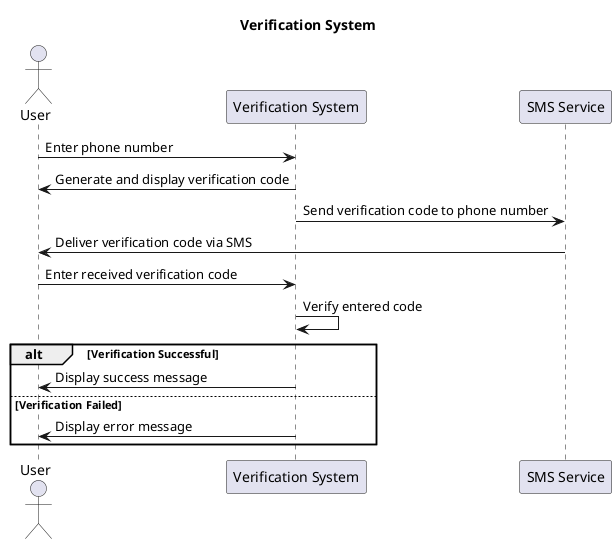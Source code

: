 @startuml Verify
actor User
participant "Verification System" as VS
participant "SMS Service" as SMS

title Verification System
User -> VS: Enter phone number
VS -> User: Generate and display verification code
VS -> SMS: Send verification code to phone number
SMS -> User: Deliver verification code via SMS

User -> VS: Enter received verification code
VS -> VS: Verify entered code
alt Verification Successful
    VS -> User: Display success message
else Verification Failed
    VS -> User: Display error message
end
@enduml